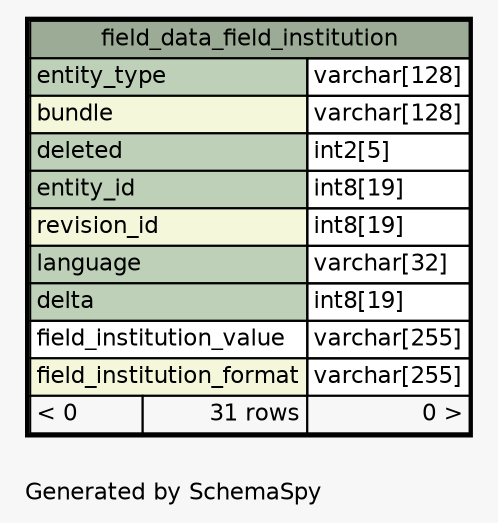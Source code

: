 // dot 2.30.1 on Mac OS X 10.8.3
// SchemaSpy rev 590
digraph "oneDegreeRelationshipsDiagram" {
  graph [
    rankdir="RL"
    bgcolor="#f7f7f7"
    label="\nGenerated by SchemaSpy"
    labeljust="l"
    nodesep="0.18"
    ranksep="0.46"
    fontname="Helvetica"
    fontsize="11"
  ];
  node [
    fontname="Helvetica"
    fontsize="11"
    shape="plaintext"
  ];
  edge [
    arrowsize="0.8"
  ];
  "field_data_field_institution" [
    label=<
    <TABLE BORDER="2" CELLBORDER="1" CELLSPACING="0" BGCOLOR="#ffffff">
      <TR><TD COLSPAN="3" BGCOLOR="#9bab96" ALIGN="CENTER">field_data_field_institution</TD></TR>
      <TR><TD PORT="entity_type" COLSPAN="2" BGCOLOR="#bed1b8" ALIGN="LEFT">entity_type</TD><TD PORT="entity_type.type" ALIGN="LEFT">varchar[128]</TD></TR>
      <TR><TD PORT="bundle" COLSPAN="2" BGCOLOR="#f4f7da" ALIGN="LEFT">bundle</TD><TD PORT="bundle.type" ALIGN="LEFT">varchar[128]</TD></TR>
      <TR><TD PORT="deleted" COLSPAN="2" BGCOLOR="#bed1b8" ALIGN="LEFT">deleted</TD><TD PORT="deleted.type" ALIGN="LEFT">int2[5]</TD></TR>
      <TR><TD PORT="entity_id" COLSPAN="2" BGCOLOR="#bed1b8" ALIGN="LEFT">entity_id</TD><TD PORT="entity_id.type" ALIGN="LEFT">int8[19]</TD></TR>
      <TR><TD PORT="revision_id" COLSPAN="2" BGCOLOR="#f4f7da" ALIGN="LEFT">revision_id</TD><TD PORT="revision_id.type" ALIGN="LEFT">int8[19]</TD></TR>
      <TR><TD PORT="language" COLSPAN="2" BGCOLOR="#bed1b8" ALIGN="LEFT">language</TD><TD PORT="language.type" ALIGN="LEFT">varchar[32]</TD></TR>
      <TR><TD PORT="delta" COLSPAN="2" BGCOLOR="#bed1b8" ALIGN="LEFT">delta</TD><TD PORT="delta.type" ALIGN="LEFT">int8[19]</TD></TR>
      <TR><TD PORT="field_institution_value" COLSPAN="2" ALIGN="LEFT">field_institution_value</TD><TD PORT="field_institution_value.type" ALIGN="LEFT">varchar[255]</TD></TR>
      <TR><TD PORT="field_institution_format" COLSPAN="2" BGCOLOR="#f4f7da" ALIGN="LEFT">field_institution_format</TD><TD PORT="field_institution_format.type" ALIGN="LEFT">varchar[255]</TD></TR>
      <TR><TD ALIGN="LEFT" BGCOLOR="#f7f7f7">&lt; 0</TD><TD ALIGN="RIGHT" BGCOLOR="#f7f7f7">31 rows</TD><TD ALIGN="RIGHT" BGCOLOR="#f7f7f7">0 &gt;</TD></TR>
    </TABLE>>
    URL="field_data_field_institution.html"
    tooltip="field_data_field_institution"
  ];
}
